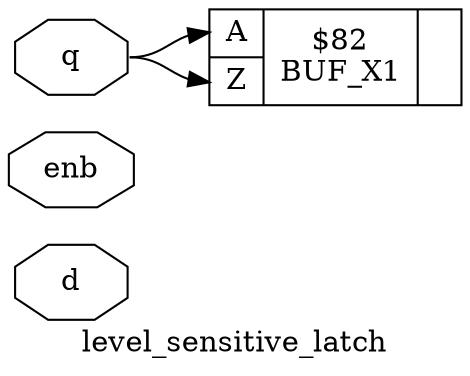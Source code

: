 digraph "level_sensitive_latch" {
label="level_sensitive_latch";
rankdir="LR";
remincross=true;
n1 [ shape=octagon, label="d", color="black", fontcolor="black"];
n2 [ shape=octagon, label="enb", color="black", fontcolor="black"];
n3 [ shape=octagon, label="q", color="black", fontcolor="black"];
c6 [ shape=record, label="{{<p4> A|<p5> Z}|$82\nBUF_X1|{}}",  ];
n3:e -> c6:p4:w [color="black", fontcolor="black", label=""];
n3:e -> c6:p5:w [color="black", fontcolor="black", label=""];
}
